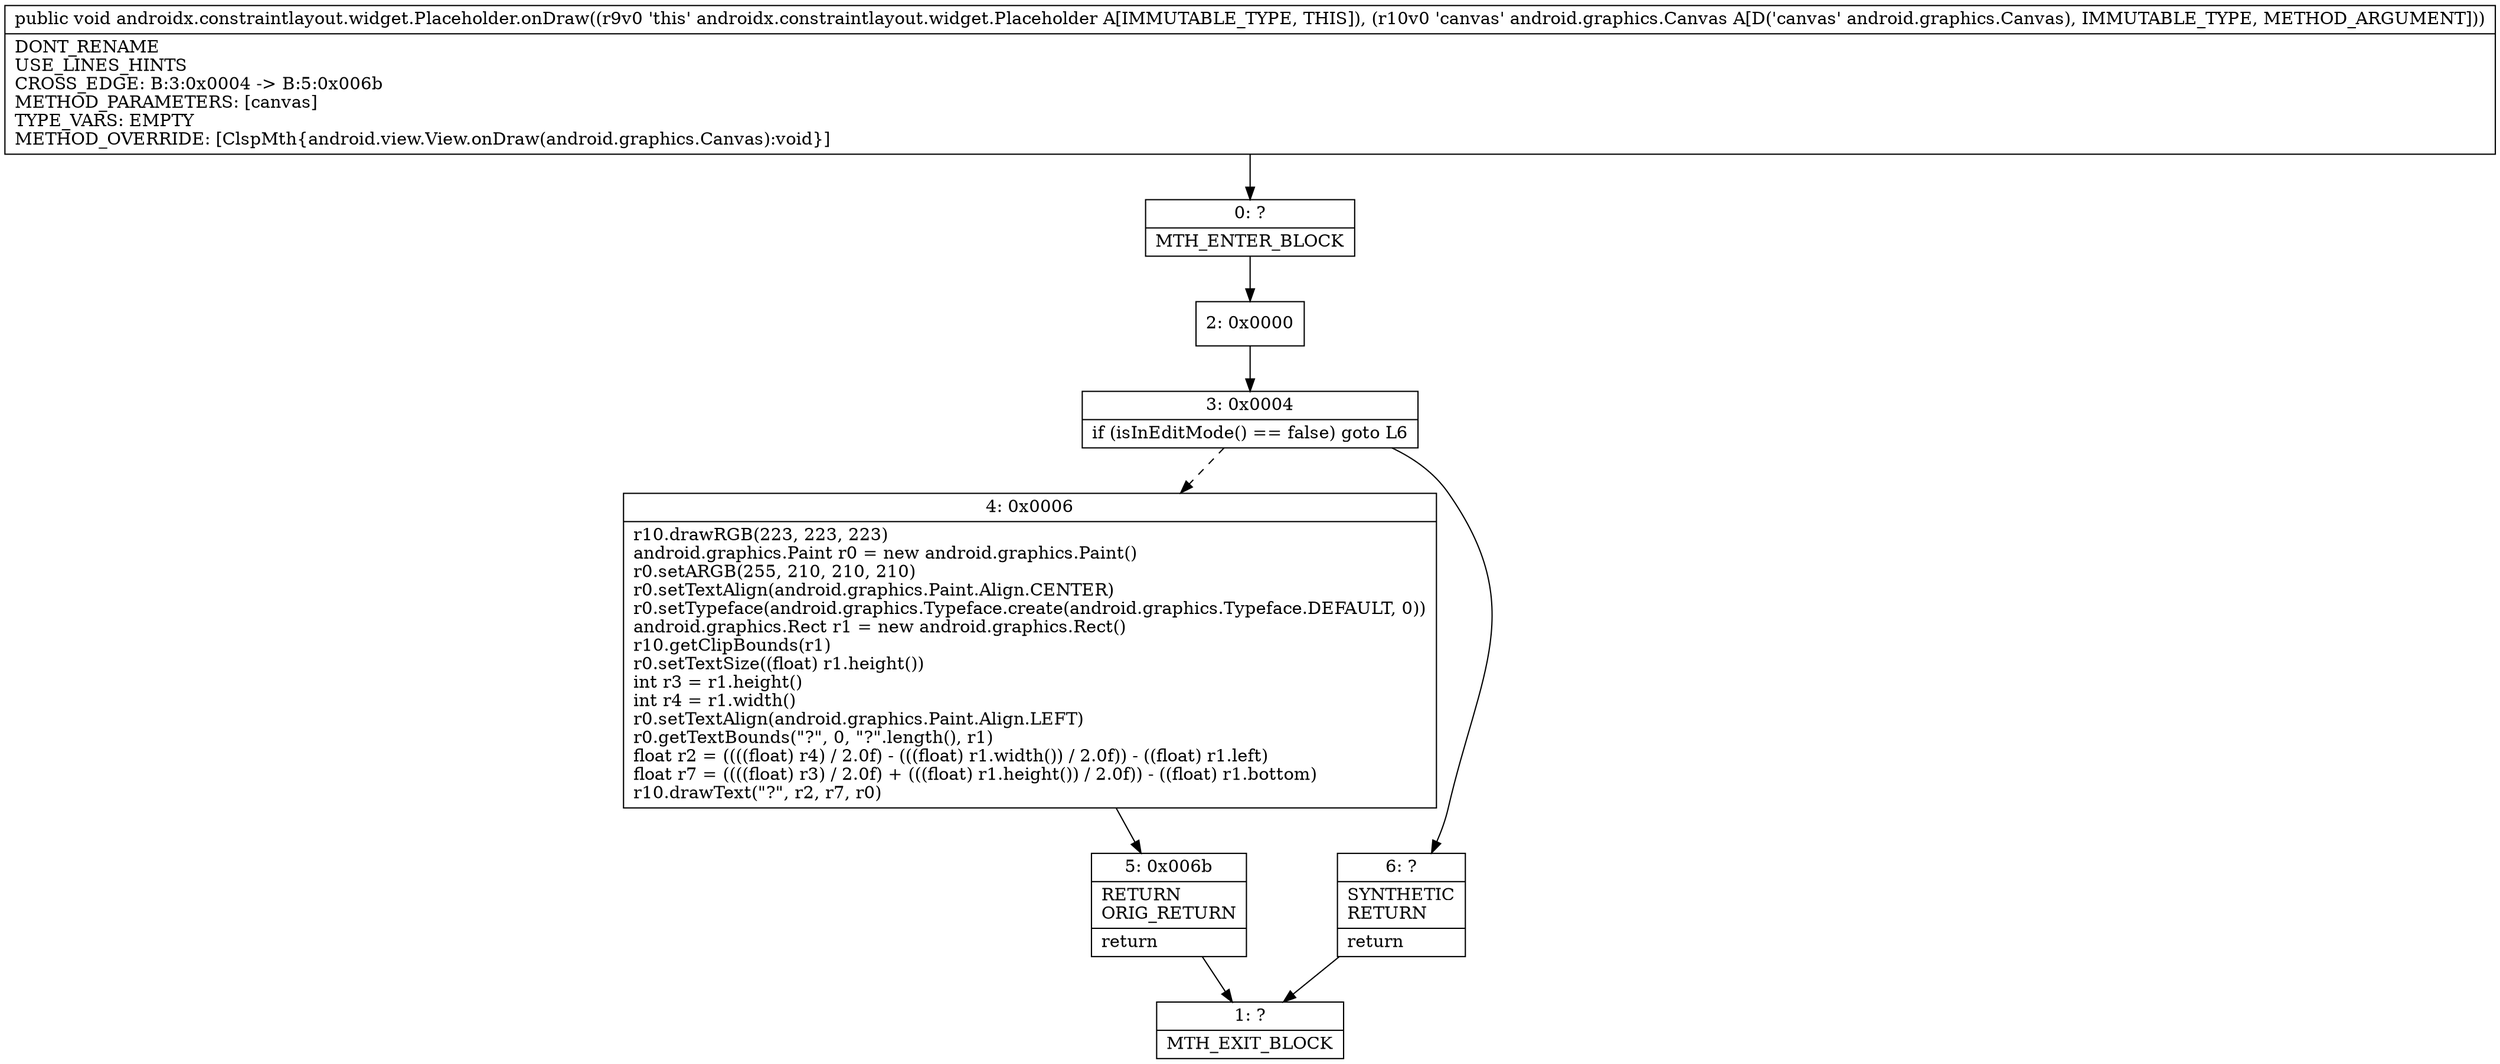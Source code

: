digraph "CFG forandroidx.constraintlayout.widget.Placeholder.onDraw(Landroid\/graphics\/Canvas;)V" {
Node_0 [shape=record,label="{0\:\ ?|MTH_ENTER_BLOCK\l}"];
Node_2 [shape=record,label="{2\:\ 0x0000}"];
Node_3 [shape=record,label="{3\:\ 0x0004|if (isInEditMode() == false) goto L6\l}"];
Node_4 [shape=record,label="{4\:\ 0x0006|r10.drawRGB(223, 223, 223)\landroid.graphics.Paint r0 = new android.graphics.Paint()\lr0.setARGB(255, 210, 210, 210)\lr0.setTextAlign(android.graphics.Paint.Align.CENTER)\lr0.setTypeface(android.graphics.Typeface.create(android.graphics.Typeface.DEFAULT, 0))\landroid.graphics.Rect r1 = new android.graphics.Rect()\lr10.getClipBounds(r1)\lr0.setTextSize((float) r1.height())\lint r3 = r1.height()\lint r4 = r1.width()\lr0.setTextAlign(android.graphics.Paint.Align.LEFT)\lr0.getTextBounds(\"?\", 0, \"?\".length(), r1)\lfloat r2 = ((((float) r4) \/ 2.0f) \- (((float) r1.width()) \/ 2.0f)) \- ((float) r1.left)\lfloat r7 = ((((float) r3) \/ 2.0f) + (((float) r1.height()) \/ 2.0f)) \- ((float) r1.bottom)\lr10.drawText(\"?\", r2, r7, r0)\l}"];
Node_5 [shape=record,label="{5\:\ 0x006b|RETURN\lORIG_RETURN\l|return\l}"];
Node_1 [shape=record,label="{1\:\ ?|MTH_EXIT_BLOCK\l}"];
Node_6 [shape=record,label="{6\:\ ?|SYNTHETIC\lRETURN\l|return\l}"];
MethodNode[shape=record,label="{public void androidx.constraintlayout.widget.Placeholder.onDraw((r9v0 'this' androidx.constraintlayout.widget.Placeholder A[IMMUTABLE_TYPE, THIS]), (r10v0 'canvas' android.graphics.Canvas A[D('canvas' android.graphics.Canvas), IMMUTABLE_TYPE, METHOD_ARGUMENT]))  | DONT_RENAME\lUSE_LINES_HINTS\lCROSS_EDGE: B:3:0x0004 \-\> B:5:0x006b\lMETHOD_PARAMETERS: [canvas]\lTYPE_VARS: EMPTY\lMETHOD_OVERRIDE: [ClspMth\{android.view.View.onDraw(android.graphics.Canvas):void\}]\l}"];
MethodNode -> Node_0;Node_0 -> Node_2;
Node_2 -> Node_3;
Node_3 -> Node_4[style=dashed];
Node_3 -> Node_6;
Node_4 -> Node_5;
Node_5 -> Node_1;
Node_6 -> Node_1;
}

